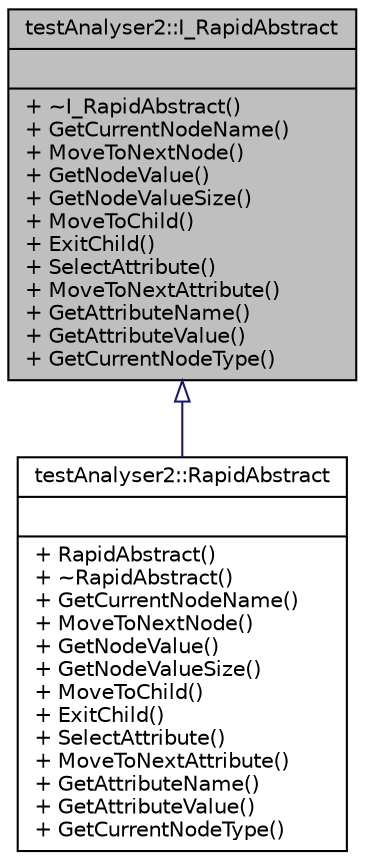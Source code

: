 digraph "testAnalyser2::I_RapidAbstract"
{
 // INTERACTIVE_SVG=YES
 // LATEX_PDF_SIZE
  edge [fontname="Helvetica",fontsize="10",labelfontname="Helvetica",labelfontsize="10"];
  node [fontname="Helvetica",fontsize="10",shape=record];
  Node0 [label="{testAnalyser2::I_RapidAbstract\n||+ ~I_RapidAbstract()\l+ GetCurrentNodeName()\l+ MoveToNextNode()\l+ GetNodeValue()\l+ GetNodeValueSize()\l+ MoveToChild()\l+ ExitChild()\l+ SelectAttribute()\l+ MoveToNextAttribute()\l+ GetAttributeName()\l+ GetAttributeValue()\l+ GetCurrentNodeType()\l}",height=0.2,width=0.4,color="black", fillcolor="grey75", style="filled", fontcolor="black",tooltip=" "];
  Node0 -> Node1 [dir="back",color="midnightblue",fontsize="10",style="solid",arrowtail="onormal",fontname="Helvetica"];
  Node1 [label="{testAnalyser2::RapidAbstract\n||+ RapidAbstract()\l+ ~RapidAbstract()\l+ GetCurrentNodeName()\l+ MoveToNextNode()\l+ GetNodeValue()\l+ GetNodeValueSize()\l+ MoveToChild()\l+ ExitChild()\l+ SelectAttribute()\l+ MoveToNextAttribute()\l+ GetAttributeName()\l+ GetAttributeValue()\l+ GetCurrentNodeType()\l}",height=0.2,width=0.4,color="black", fillcolor="white", style="filled",URL="$d2/d56/classtestAnalyser2_1_1RapidAbstract.html",tooltip=" "];
}
